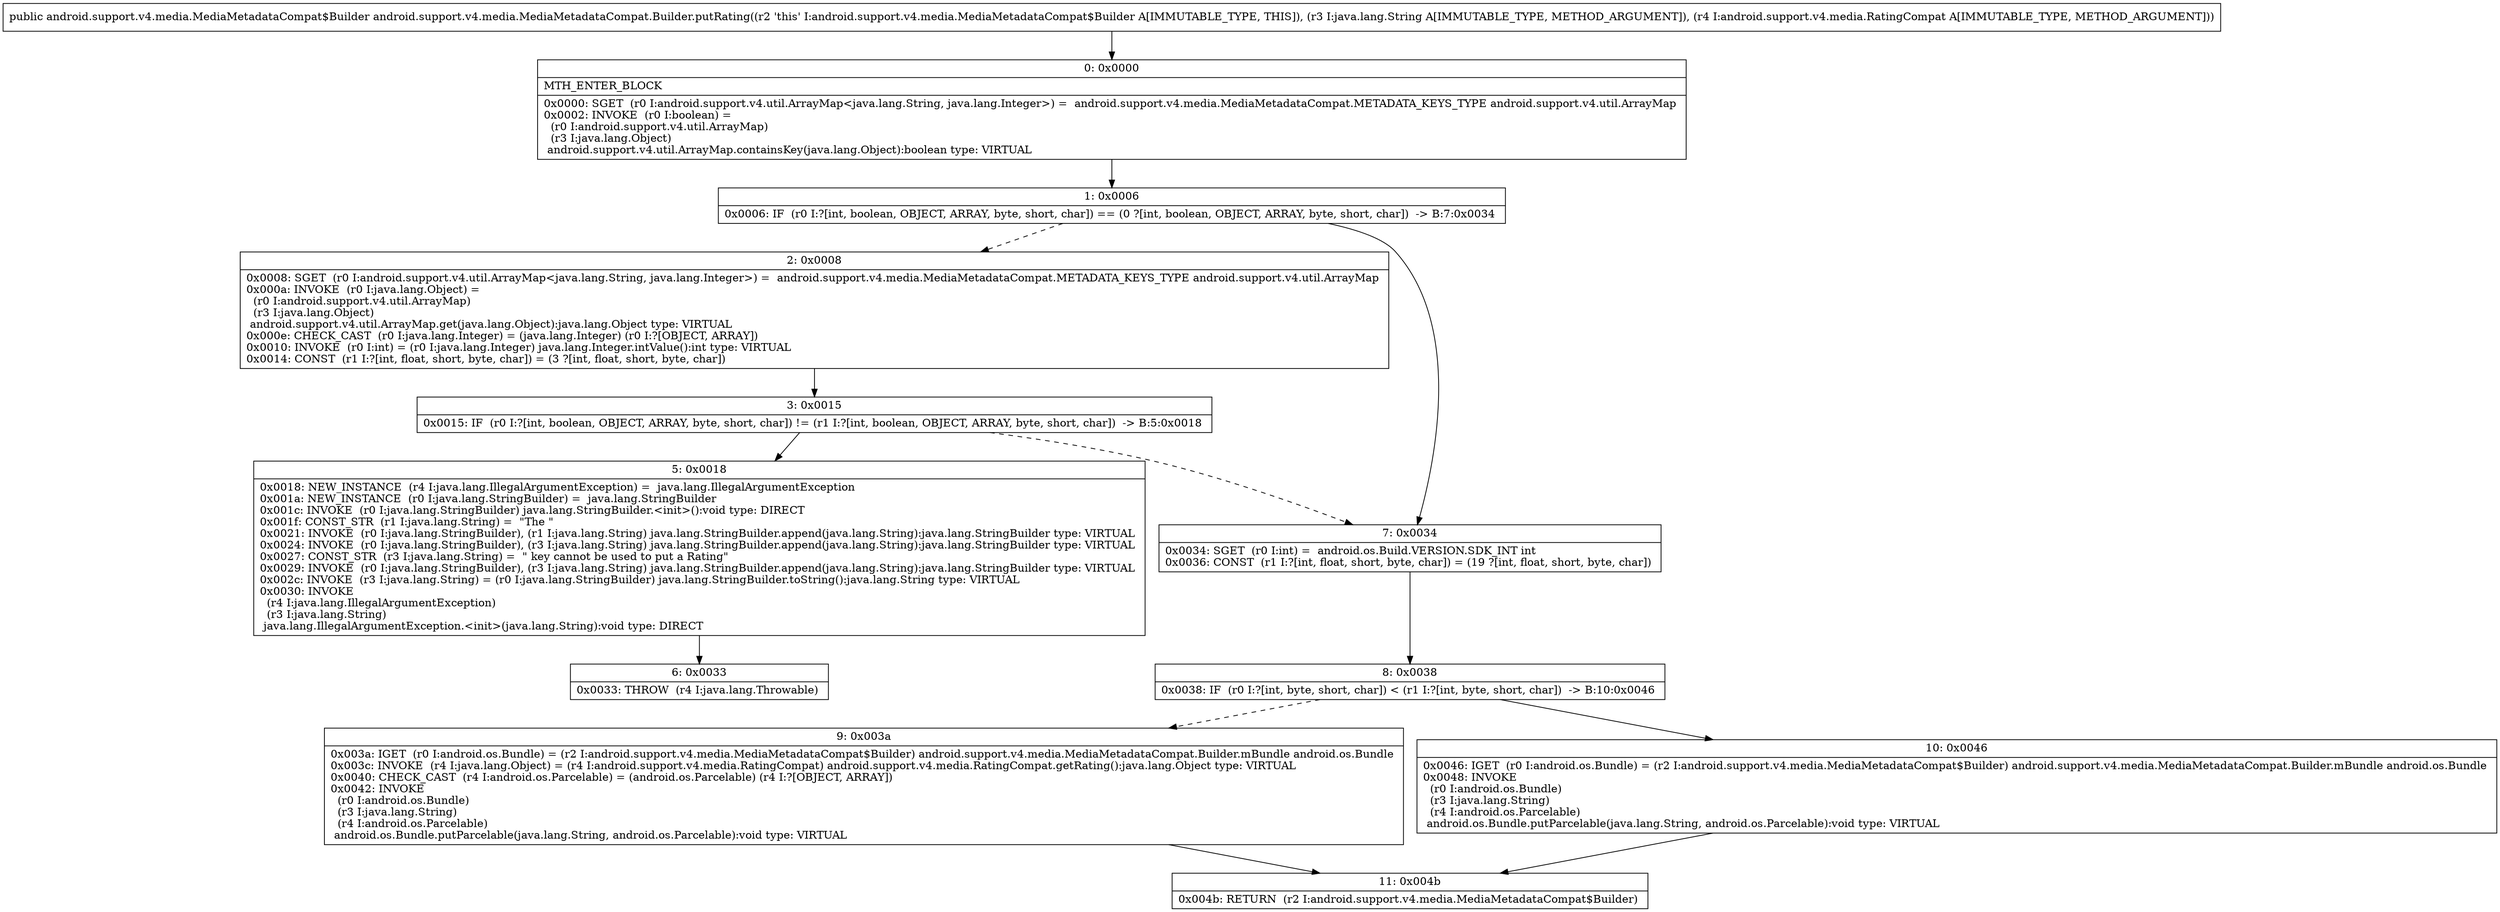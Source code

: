 digraph "CFG forandroid.support.v4.media.MediaMetadataCompat.Builder.putRating(Ljava\/lang\/String;Landroid\/support\/v4\/media\/RatingCompat;)Landroid\/support\/v4\/media\/MediaMetadataCompat$Builder;" {
Node_0 [shape=record,label="{0\:\ 0x0000|MTH_ENTER_BLOCK\l|0x0000: SGET  (r0 I:android.support.v4.util.ArrayMap\<java.lang.String, java.lang.Integer\>) =  android.support.v4.media.MediaMetadataCompat.METADATA_KEYS_TYPE android.support.v4.util.ArrayMap \l0x0002: INVOKE  (r0 I:boolean) = \l  (r0 I:android.support.v4.util.ArrayMap)\l  (r3 I:java.lang.Object)\l android.support.v4.util.ArrayMap.containsKey(java.lang.Object):boolean type: VIRTUAL \l}"];
Node_1 [shape=record,label="{1\:\ 0x0006|0x0006: IF  (r0 I:?[int, boolean, OBJECT, ARRAY, byte, short, char]) == (0 ?[int, boolean, OBJECT, ARRAY, byte, short, char])  \-\> B:7:0x0034 \l}"];
Node_2 [shape=record,label="{2\:\ 0x0008|0x0008: SGET  (r0 I:android.support.v4.util.ArrayMap\<java.lang.String, java.lang.Integer\>) =  android.support.v4.media.MediaMetadataCompat.METADATA_KEYS_TYPE android.support.v4.util.ArrayMap \l0x000a: INVOKE  (r0 I:java.lang.Object) = \l  (r0 I:android.support.v4.util.ArrayMap)\l  (r3 I:java.lang.Object)\l android.support.v4.util.ArrayMap.get(java.lang.Object):java.lang.Object type: VIRTUAL \l0x000e: CHECK_CAST  (r0 I:java.lang.Integer) = (java.lang.Integer) (r0 I:?[OBJECT, ARRAY]) \l0x0010: INVOKE  (r0 I:int) = (r0 I:java.lang.Integer) java.lang.Integer.intValue():int type: VIRTUAL \l0x0014: CONST  (r1 I:?[int, float, short, byte, char]) = (3 ?[int, float, short, byte, char]) \l}"];
Node_3 [shape=record,label="{3\:\ 0x0015|0x0015: IF  (r0 I:?[int, boolean, OBJECT, ARRAY, byte, short, char]) != (r1 I:?[int, boolean, OBJECT, ARRAY, byte, short, char])  \-\> B:5:0x0018 \l}"];
Node_5 [shape=record,label="{5\:\ 0x0018|0x0018: NEW_INSTANCE  (r4 I:java.lang.IllegalArgumentException) =  java.lang.IllegalArgumentException \l0x001a: NEW_INSTANCE  (r0 I:java.lang.StringBuilder) =  java.lang.StringBuilder \l0x001c: INVOKE  (r0 I:java.lang.StringBuilder) java.lang.StringBuilder.\<init\>():void type: DIRECT \l0x001f: CONST_STR  (r1 I:java.lang.String) =  \"The \" \l0x0021: INVOKE  (r0 I:java.lang.StringBuilder), (r1 I:java.lang.String) java.lang.StringBuilder.append(java.lang.String):java.lang.StringBuilder type: VIRTUAL \l0x0024: INVOKE  (r0 I:java.lang.StringBuilder), (r3 I:java.lang.String) java.lang.StringBuilder.append(java.lang.String):java.lang.StringBuilder type: VIRTUAL \l0x0027: CONST_STR  (r3 I:java.lang.String) =  \" key cannot be used to put a Rating\" \l0x0029: INVOKE  (r0 I:java.lang.StringBuilder), (r3 I:java.lang.String) java.lang.StringBuilder.append(java.lang.String):java.lang.StringBuilder type: VIRTUAL \l0x002c: INVOKE  (r3 I:java.lang.String) = (r0 I:java.lang.StringBuilder) java.lang.StringBuilder.toString():java.lang.String type: VIRTUAL \l0x0030: INVOKE  \l  (r4 I:java.lang.IllegalArgumentException)\l  (r3 I:java.lang.String)\l java.lang.IllegalArgumentException.\<init\>(java.lang.String):void type: DIRECT \l}"];
Node_6 [shape=record,label="{6\:\ 0x0033|0x0033: THROW  (r4 I:java.lang.Throwable) \l}"];
Node_7 [shape=record,label="{7\:\ 0x0034|0x0034: SGET  (r0 I:int) =  android.os.Build.VERSION.SDK_INT int \l0x0036: CONST  (r1 I:?[int, float, short, byte, char]) = (19 ?[int, float, short, byte, char]) \l}"];
Node_8 [shape=record,label="{8\:\ 0x0038|0x0038: IF  (r0 I:?[int, byte, short, char]) \< (r1 I:?[int, byte, short, char])  \-\> B:10:0x0046 \l}"];
Node_9 [shape=record,label="{9\:\ 0x003a|0x003a: IGET  (r0 I:android.os.Bundle) = (r2 I:android.support.v4.media.MediaMetadataCompat$Builder) android.support.v4.media.MediaMetadataCompat.Builder.mBundle android.os.Bundle \l0x003c: INVOKE  (r4 I:java.lang.Object) = (r4 I:android.support.v4.media.RatingCompat) android.support.v4.media.RatingCompat.getRating():java.lang.Object type: VIRTUAL \l0x0040: CHECK_CAST  (r4 I:android.os.Parcelable) = (android.os.Parcelable) (r4 I:?[OBJECT, ARRAY]) \l0x0042: INVOKE  \l  (r0 I:android.os.Bundle)\l  (r3 I:java.lang.String)\l  (r4 I:android.os.Parcelable)\l android.os.Bundle.putParcelable(java.lang.String, android.os.Parcelable):void type: VIRTUAL \l}"];
Node_10 [shape=record,label="{10\:\ 0x0046|0x0046: IGET  (r0 I:android.os.Bundle) = (r2 I:android.support.v4.media.MediaMetadataCompat$Builder) android.support.v4.media.MediaMetadataCompat.Builder.mBundle android.os.Bundle \l0x0048: INVOKE  \l  (r0 I:android.os.Bundle)\l  (r3 I:java.lang.String)\l  (r4 I:android.os.Parcelable)\l android.os.Bundle.putParcelable(java.lang.String, android.os.Parcelable):void type: VIRTUAL \l}"];
Node_11 [shape=record,label="{11\:\ 0x004b|0x004b: RETURN  (r2 I:android.support.v4.media.MediaMetadataCompat$Builder) \l}"];
MethodNode[shape=record,label="{public android.support.v4.media.MediaMetadataCompat$Builder android.support.v4.media.MediaMetadataCompat.Builder.putRating((r2 'this' I:android.support.v4.media.MediaMetadataCompat$Builder A[IMMUTABLE_TYPE, THIS]), (r3 I:java.lang.String A[IMMUTABLE_TYPE, METHOD_ARGUMENT]), (r4 I:android.support.v4.media.RatingCompat A[IMMUTABLE_TYPE, METHOD_ARGUMENT])) }"];
MethodNode -> Node_0;
Node_0 -> Node_1;
Node_1 -> Node_2[style=dashed];
Node_1 -> Node_7;
Node_2 -> Node_3;
Node_3 -> Node_5;
Node_3 -> Node_7[style=dashed];
Node_5 -> Node_6;
Node_7 -> Node_8;
Node_8 -> Node_9[style=dashed];
Node_8 -> Node_10;
Node_9 -> Node_11;
Node_10 -> Node_11;
}

